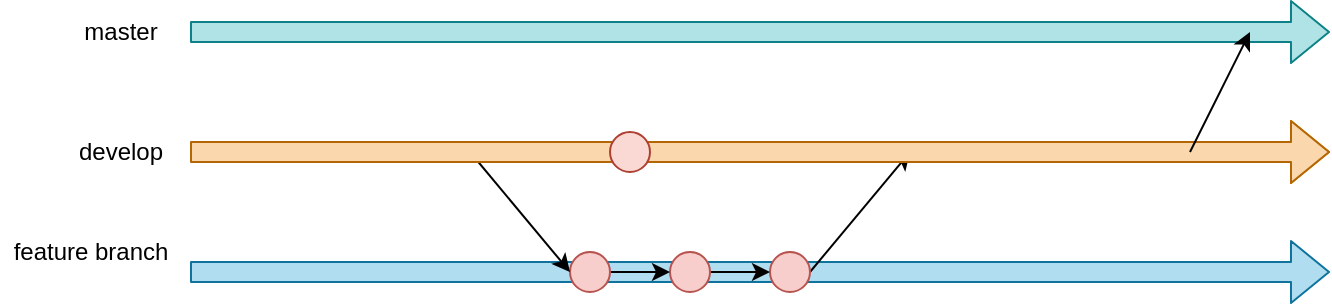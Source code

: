 <mxfile version="14.4.3" type="device"><diagram id="95EzSMd94CRRsgxGK4ju" name="Page-1"><mxGraphModel dx="1113" dy="522" grid="1" gridSize="10" guides="1" tooltips="1" connect="1" arrows="1" fold="1" page="1" pageScale="1" pageWidth="850" pageHeight="1100" math="0" shadow="0"><root><mxCell id="0"/><mxCell id="1" parent="0"/><mxCell id="-pu7wtbC64YEkq_udhu4-2" value="" style="shape=flexArrow;endArrow=classic;html=1;fillColor=#b0e3e6;strokeColor=#0e8088;" edge="1" parent="1"><mxGeometry width="50" height="50" relative="1" as="geometry"><mxPoint x="130" y="200" as="sourcePoint"/><mxPoint x="700" y="200" as="targetPoint"/></mxGeometry></mxCell><mxCell id="-pu7wtbC64YEkq_udhu4-3" value="" style="shape=flexArrow;endArrow=classic;html=1;fillColor=#ffe6cc;strokeColor=#d79b00;" edge="1" parent="1" source="-pu7wtbC64YEkq_udhu4-22"><mxGeometry width="50" height="50" relative="1" as="geometry"><mxPoint x="130" y="260" as="sourcePoint"/><mxPoint x="700" y="260" as="targetPoint"/></mxGeometry></mxCell><mxCell id="-pu7wtbC64YEkq_udhu4-4" value="develop" style="text;html=1;align=center;verticalAlign=middle;resizable=0;points=[];autosize=1;" vertex="1" parent="1"><mxGeometry x="65" y="250" width="60" height="20" as="geometry"/></mxCell><mxCell id="-pu7wtbC64YEkq_udhu4-5" value="master" style="text;html=1;align=center;verticalAlign=middle;resizable=0;points=[];autosize=1;" vertex="1" parent="1"><mxGeometry x="70" y="190" width="50" height="20" as="geometry"/></mxCell><mxCell id="-pu7wtbC64YEkq_udhu4-7" value="feature branch" style="text;html=1;align=center;verticalAlign=middle;resizable=0;points=[];autosize=1;" vertex="1" parent="1"><mxGeometry x="35" y="300" width="90" height="20" as="geometry"/></mxCell><mxCell id="-pu7wtbC64YEkq_udhu4-13" style="edgeStyle=orthogonalEdgeStyle;rounded=0;orthogonalLoop=1;jettySize=auto;html=1;exitX=1;exitY=0.5;exitDx=0;exitDy=0;" edge="1" parent="1" source="-pu7wtbC64YEkq_udhu4-9"><mxGeometry relative="1" as="geometry"><mxPoint x="370" y="320" as="targetPoint"/></mxGeometry></mxCell><mxCell id="-pu7wtbC64YEkq_udhu4-17" value="" style="edgeStyle=orthogonalEdgeStyle;rounded=0;orthogonalLoop=1;jettySize=auto;html=1;" edge="1" parent="1" source="-pu7wtbC64YEkq_udhu4-14" target="-pu7wtbC64YEkq_udhu4-9"><mxGeometry relative="1" as="geometry"/></mxCell><mxCell id="-pu7wtbC64YEkq_udhu4-16" value="" style="shape=flexArrow;endArrow=classic;html=1;fillColor=#b1ddf0;strokeColor=#10739e;" edge="1" parent="1"><mxGeometry width="50" height="50" relative="1" as="geometry"><mxPoint x="130" y="320" as="sourcePoint"/><mxPoint x="700" y="320" as="targetPoint"/></mxGeometry></mxCell><mxCell id="-pu7wtbC64YEkq_udhu4-21" style="rounded=0;orthogonalLoop=1;jettySize=auto;html=1;exitX=1;exitY=0.5;exitDx=0;exitDy=0;" edge="1" parent="1" source="-pu7wtbC64YEkq_udhu4-14"><mxGeometry relative="1" as="geometry"><mxPoint x="490" y="260" as="targetPoint"/></mxGeometry></mxCell><mxCell id="-pu7wtbC64YEkq_udhu4-14" value="" style="ellipse;whiteSpace=wrap;html=1;aspect=fixed;fillColor=#f8cecc;strokeColor=#b85450;" vertex="1" parent="1"><mxGeometry x="420" y="310" width="20" height="20" as="geometry"/></mxCell><mxCell id="-pu7wtbC64YEkq_udhu4-19" style="edgeStyle=orthogonalEdgeStyle;rounded=0;orthogonalLoop=1;jettySize=auto;html=1;exitX=1;exitY=0.5;exitDx=0;exitDy=0;" edge="1" parent="1" source="-pu7wtbC64YEkq_udhu4-11"><mxGeometry relative="1" as="geometry"><mxPoint x="420" y="320" as="targetPoint"/></mxGeometry></mxCell><mxCell id="-pu7wtbC64YEkq_udhu4-11" value="" style="ellipse;whiteSpace=wrap;html=1;aspect=fixed;fillColor=#f8cecc;strokeColor=#b85450;" vertex="1" parent="1"><mxGeometry x="370" y="310" width="20" height="20" as="geometry"/></mxCell><mxCell id="-pu7wtbC64YEkq_udhu4-18" style="edgeStyle=orthogonalEdgeStyle;rounded=0;orthogonalLoop=1;jettySize=auto;html=1;exitX=1;exitY=0.5;exitDx=0;exitDy=0;entryX=0;entryY=0.5;entryDx=0;entryDy=0;" edge="1" parent="1" source="-pu7wtbC64YEkq_udhu4-9" target="-pu7wtbC64YEkq_udhu4-11"><mxGeometry relative="1" as="geometry"/></mxCell><mxCell id="-pu7wtbC64YEkq_udhu4-9" value="" style="ellipse;whiteSpace=wrap;html=1;aspect=fixed;fillColor=#f8cecc;strokeColor=#b85450;" vertex="1" parent="1"><mxGeometry x="320" y="310" width="20" height="20" as="geometry"/></mxCell><mxCell id="-pu7wtbC64YEkq_udhu4-8" value="" style="endArrow=classic;html=1;" edge="1" parent="1"><mxGeometry width="50" height="50" relative="1" as="geometry"><mxPoint x="270" y="260" as="sourcePoint"/><mxPoint x="320" y="320" as="targetPoint"/></mxGeometry></mxCell><mxCell id="-pu7wtbC64YEkq_udhu4-23" value="" style="shape=flexArrow;endArrow=classic;html=1;fillColor=#fad7ac;strokeColor=#b46504;" edge="1" parent="1"><mxGeometry width="50" height="50" relative="1" as="geometry"><mxPoint x="130" y="260" as="sourcePoint"/><mxPoint x="700" y="260" as="targetPoint"/></mxGeometry></mxCell><mxCell id="-pu7wtbC64YEkq_udhu4-22" value="" style="ellipse;whiteSpace=wrap;html=1;aspect=fixed;fillColor=#fad9d5;strokeColor=#ae4132;" vertex="1" parent="1"><mxGeometry x="340" y="250" width="20" height="20" as="geometry"/></mxCell><mxCell id="-pu7wtbC64YEkq_udhu4-25" value="" style="endArrow=classic;startArrow=none;html=1;startFill=0;" edge="1" parent="1"><mxGeometry width="50" height="50" relative="1" as="geometry"><mxPoint x="630" y="260" as="sourcePoint"/><mxPoint x="660" y="200" as="targetPoint"/></mxGeometry></mxCell></root></mxGraphModel></diagram></mxfile>